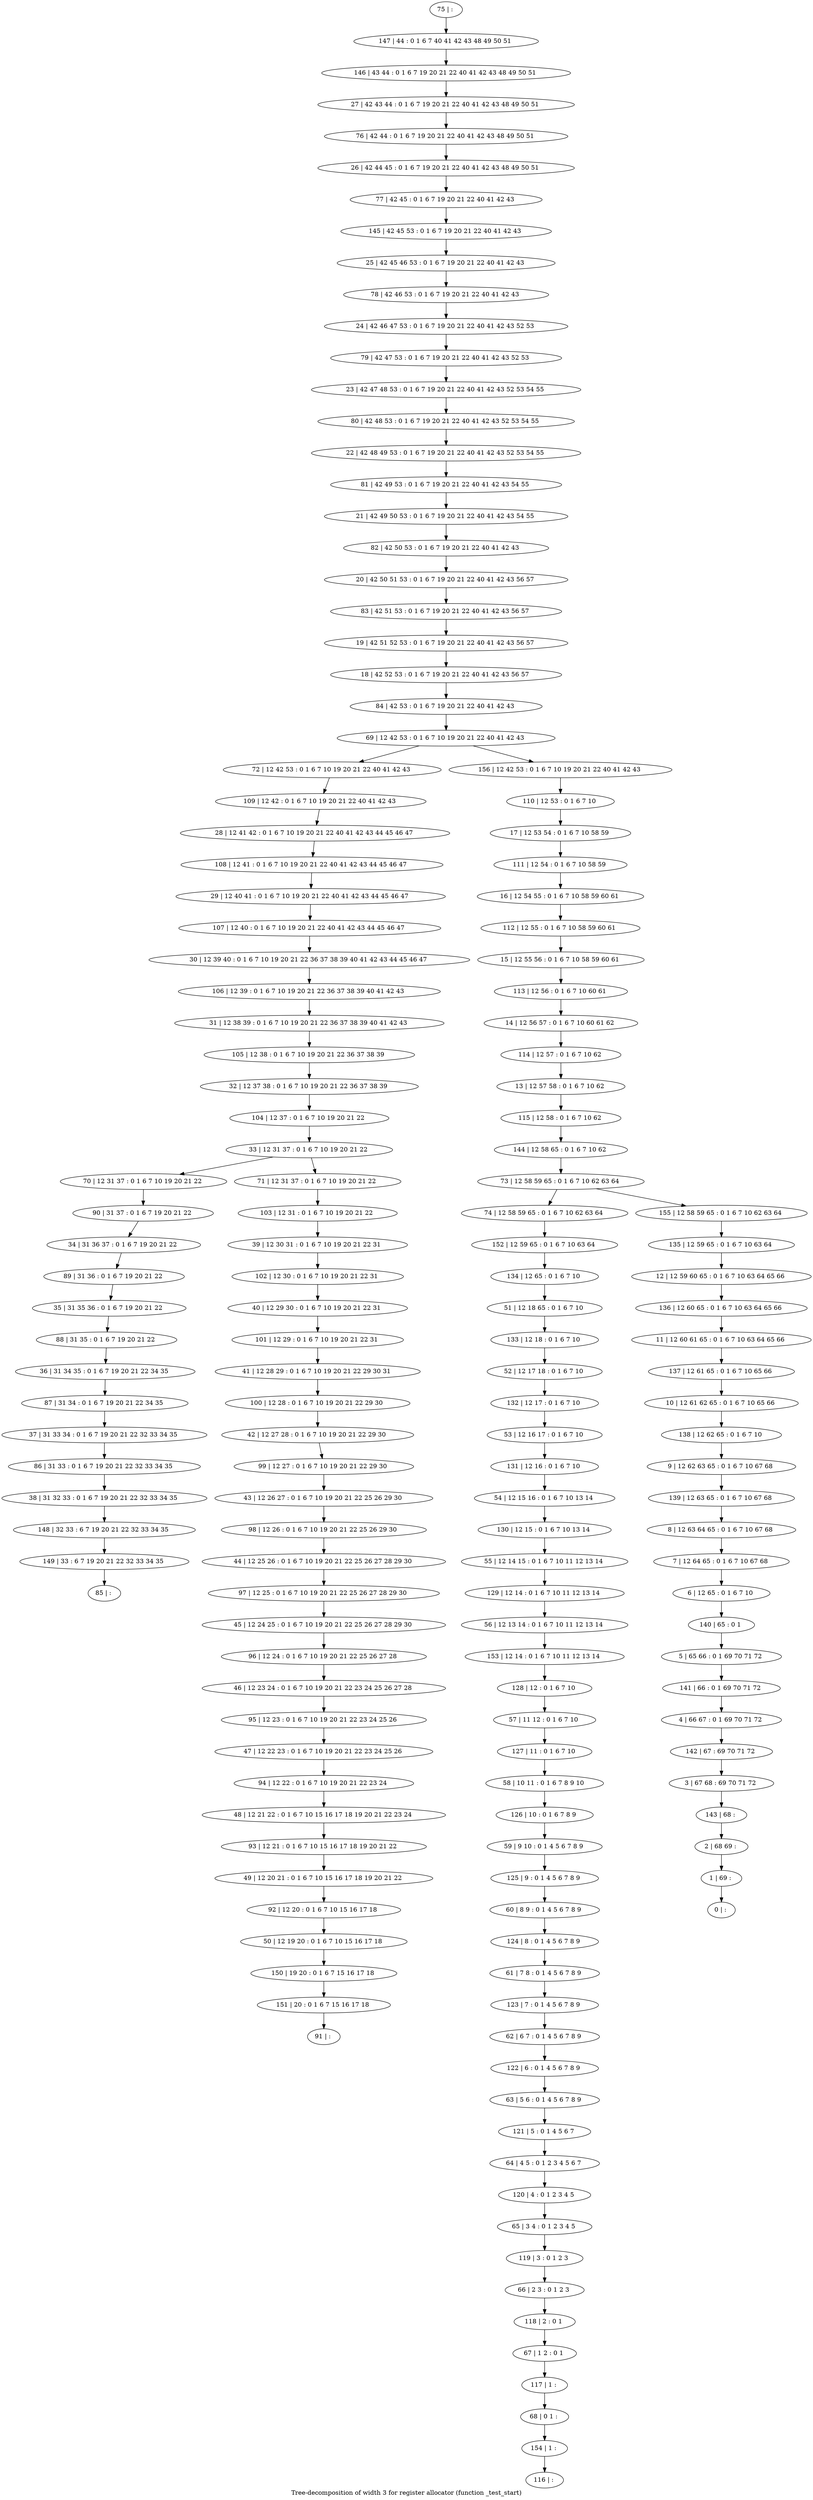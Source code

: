 digraph G {
graph [label="Tree-decomposition of width 3 for register allocator (function _test_start)"]
0[label="0 | : "];
1[label="1 | 69 : "];
2[label="2 | 68 69 : "];
3[label="3 | 67 68 : 69 70 71 72 "];
4[label="4 | 66 67 : 0 1 69 70 71 72 "];
5[label="5 | 65 66 : 0 1 69 70 71 72 "];
6[label="6 | 12 65 : 0 1 6 7 10 "];
7[label="7 | 12 64 65 : 0 1 6 7 10 67 68 "];
8[label="8 | 12 63 64 65 : 0 1 6 7 10 67 68 "];
9[label="9 | 12 62 63 65 : 0 1 6 7 10 67 68 "];
10[label="10 | 12 61 62 65 : 0 1 6 7 10 65 66 "];
11[label="11 | 12 60 61 65 : 0 1 6 7 10 63 64 65 66 "];
12[label="12 | 12 59 60 65 : 0 1 6 7 10 63 64 65 66 "];
13[label="13 | 12 57 58 : 0 1 6 7 10 62 "];
14[label="14 | 12 56 57 : 0 1 6 7 10 60 61 62 "];
15[label="15 | 12 55 56 : 0 1 6 7 10 58 59 60 61 "];
16[label="16 | 12 54 55 : 0 1 6 7 10 58 59 60 61 "];
17[label="17 | 12 53 54 : 0 1 6 7 10 58 59 "];
18[label="18 | 42 52 53 : 0 1 6 7 19 20 21 22 40 41 42 43 56 57 "];
19[label="19 | 42 51 52 53 : 0 1 6 7 19 20 21 22 40 41 42 43 56 57 "];
20[label="20 | 42 50 51 53 : 0 1 6 7 19 20 21 22 40 41 42 43 56 57 "];
21[label="21 | 42 49 50 53 : 0 1 6 7 19 20 21 22 40 41 42 43 54 55 "];
22[label="22 | 42 48 49 53 : 0 1 6 7 19 20 21 22 40 41 42 43 52 53 54 55 "];
23[label="23 | 42 47 48 53 : 0 1 6 7 19 20 21 22 40 41 42 43 52 53 54 55 "];
24[label="24 | 42 46 47 53 : 0 1 6 7 19 20 21 22 40 41 42 43 52 53 "];
25[label="25 | 42 45 46 53 : 0 1 6 7 19 20 21 22 40 41 42 43 "];
26[label="26 | 42 44 45 : 0 1 6 7 19 20 21 22 40 41 42 43 48 49 50 51 "];
27[label="27 | 42 43 44 : 0 1 6 7 19 20 21 22 40 41 42 43 48 49 50 51 "];
28[label="28 | 12 41 42 : 0 1 6 7 10 19 20 21 22 40 41 42 43 44 45 46 47 "];
29[label="29 | 12 40 41 : 0 1 6 7 10 19 20 21 22 40 41 42 43 44 45 46 47 "];
30[label="30 | 12 39 40 : 0 1 6 7 10 19 20 21 22 36 37 38 39 40 41 42 43 44 45 46 47 "];
31[label="31 | 12 38 39 : 0 1 6 7 10 19 20 21 22 36 37 38 39 40 41 42 43 "];
32[label="32 | 12 37 38 : 0 1 6 7 10 19 20 21 22 36 37 38 39 "];
33[label="33 | 12 31 37 : 0 1 6 7 10 19 20 21 22 "];
34[label="34 | 31 36 37 : 0 1 6 7 19 20 21 22 "];
35[label="35 | 31 35 36 : 0 1 6 7 19 20 21 22 "];
36[label="36 | 31 34 35 : 0 1 6 7 19 20 21 22 34 35 "];
37[label="37 | 31 33 34 : 0 1 6 7 19 20 21 22 32 33 34 35 "];
38[label="38 | 31 32 33 : 0 1 6 7 19 20 21 22 32 33 34 35 "];
39[label="39 | 12 30 31 : 0 1 6 7 10 19 20 21 22 31 "];
40[label="40 | 12 29 30 : 0 1 6 7 10 19 20 21 22 31 "];
41[label="41 | 12 28 29 : 0 1 6 7 10 19 20 21 22 29 30 31 "];
42[label="42 | 12 27 28 : 0 1 6 7 10 19 20 21 22 29 30 "];
43[label="43 | 12 26 27 : 0 1 6 7 10 19 20 21 22 25 26 29 30 "];
44[label="44 | 12 25 26 : 0 1 6 7 10 19 20 21 22 25 26 27 28 29 30 "];
45[label="45 | 12 24 25 : 0 1 6 7 10 19 20 21 22 25 26 27 28 29 30 "];
46[label="46 | 12 23 24 : 0 1 6 7 10 19 20 21 22 23 24 25 26 27 28 "];
47[label="47 | 12 22 23 : 0 1 6 7 10 19 20 21 22 23 24 25 26 "];
48[label="48 | 12 21 22 : 0 1 6 7 10 15 16 17 18 19 20 21 22 23 24 "];
49[label="49 | 12 20 21 : 0 1 6 7 10 15 16 17 18 19 20 21 22 "];
50[label="50 | 12 19 20 : 0 1 6 7 10 15 16 17 18 "];
51[label="51 | 12 18 65 : 0 1 6 7 10 "];
52[label="52 | 12 17 18 : 0 1 6 7 10 "];
53[label="53 | 12 16 17 : 0 1 6 7 10 "];
54[label="54 | 12 15 16 : 0 1 6 7 10 13 14 "];
55[label="55 | 12 14 15 : 0 1 6 7 10 11 12 13 14 "];
56[label="56 | 12 13 14 : 0 1 6 7 10 11 12 13 14 "];
57[label="57 | 11 12 : 0 1 6 7 10 "];
58[label="58 | 10 11 : 0 1 6 7 8 9 10 "];
59[label="59 | 9 10 : 0 1 4 5 6 7 8 9 "];
60[label="60 | 8 9 : 0 1 4 5 6 7 8 9 "];
61[label="61 | 7 8 : 0 1 4 5 6 7 8 9 "];
62[label="62 | 6 7 : 0 1 4 5 6 7 8 9 "];
63[label="63 | 5 6 : 0 1 4 5 6 7 8 9 "];
64[label="64 | 4 5 : 0 1 2 3 4 5 6 7 "];
65[label="65 | 3 4 : 0 1 2 3 4 5 "];
66[label="66 | 2 3 : 0 1 2 3 "];
67[label="67 | 1 2 : 0 1 "];
68[label="68 | 0 1 : "];
69[label="69 | 12 42 53 : 0 1 6 7 10 19 20 21 22 40 41 42 43 "];
70[label="70 | 12 31 37 : 0 1 6 7 10 19 20 21 22 "];
71[label="71 | 12 31 37 : 0 1 6 7 10 19 20 21 22 "];
72[label="72 | 12 42 53 : 0 1 6 7 10 19 20 21 22 40 41 42 43 "];
73[label="73 | 12 58 59 65 : 0 1 6 7 10 62 63 64 "];
74[label="74 | 12 58 59 65 : 0 1 6 7 10 62 63 64 "];
75[label="75 | : "];
76[label="76 | 42 44 : 0 1 6 7 19 20 21 22 40 41 42 43 48 49 50 51 "];
77[label="77 | 42 45 : 0 1 6 7 19 20 21 22 40 41 42 43 "];
78[label="78 | 42 46 53 : 0 1 6 7 19 20 21 22 40 41 42 43 "];
79[label="79 | 42 47 53 : 0 1 6 7 19 20 21 22 40 41 42 43 52 53 "];
80[label="80 | 42 48 53 : 0 1 6 7 19 20 21 22 40 41 42 43 52 53 54 55 "];
81[label="81 | 42 49 53 : 0 1 6 7 19 20 21 22 40 41 42 43 54 55 "];
82[label="82 | 42 50 53 : 0 1 6 7 19 20 21 22 40 41 42 43 "];
83[label="83 | 42 51 53 : 0 1 6 7 19 20 21 22 40 41 42 43 56 57 "];
84[label="84 | 42 53 : 0 1 6 7 19 20 21 22 40 41 42 43 "];
85[label="85 | : "];
86[label="86 | 31 33 : 0 1 6 7 19 20 21 22 32 33 34 35 "];
87[label="87 | 31 34 : 0 1 6 7 19 20 21 22 34 35 "];
88[label="88 | 31 35 : 0 1 6 7 19 20 21 22 "];
89[label="89 | 31 36 : 0 1 6 7 19 20 21 22 "];
90[label="90 | 31 37 : 0 1 6 7 19 20 21 22 "];
91[label="91 | : "];
92[label="92 | 12 20 : 0 1 6 7 10 15 16 17 18 "];
93[label="93 | 12 21 : 0 1 6 7 10 15 16 17 18 19 20 21 22 "];
94[label="94 | 12 22 : 0 1 6 7 10 19 20 21 22 23 24 "];
95[label="95 | 12 23 : 0 1 6 7 10 19 20 21 22 23 24 25 26 "];
96[label="96 | 12 24 : 0 1 6 7 10 19 20 21 22 25 26 27 28 "];
97[label="97 | 12 25 : 0 1 6 7 10 19 20 21 22 25 26 27 28 29 30 "];
98[label="98 | 12 26 : 0 1 6 7 10 19 20 21 22 25 26 29 30 "];
99[label="99 | 12 27 : 0 1 6 7 10 19 20 21 22 29 30 "];
100[label="100 | 12 28 : 0 1 6 7 10 19 20 21 22 29 30 "];
101[label="101 | 12 29 : 0 1 6 7 10 19 20 21 22 31 "];
102[label="102 | 12 30 : 0 1 6 7 10 19 20 21 22 31 "];
103[label="103 | 12 31 : 0 1 6 7 10 19 20 21 22 "];
104[label="104 | 12 37 : 0 1 6 7 10 19 20 21 22 "];
105[label="105 | 12 38 : 0 1 6 7 10 19 20 21 22 36 37 38 39 "];
106[label="106 | 12 39 : 0 1 6 7 10 19 20 21 22 36 37 38 39 40 41 42 43 "];
107[label="107 | 12 40 : 0 1 6 7 10 19 20 21 22 40 41 42 43 44 45 46 47 "];
108[label="108 | 12 41 : 0 1 6 7 10 19 20 21 22 40 41 42 43 44 45 46 47 "];
109[label="109 | 12 42 : 0 1 6 7 10 19 20 21 22 40 41 42 43 "];
110[label="110 | 12 53 : 0 1 6 7 10 "];
111[label="111 | 12 54 : 0 1 6 7 10 58 59 "];
112[label="112 | 12 55 : 0 1 6 7 10 58 59 60 61 "];
113[label="113 | 12 56 : 0 1 6 7 10 60 61 "];
114[label="114 | 12 57 : 0 1 6 7 10 62 "];
115[label="115 | 12 58 : 0 1 6 7 10 62 "];
116[label="116 | : "];
117[label="117 | 1 : "];
118[label="118 | 2 : 0 1 "];
119[label="119 | 3 : 0 1 2 3 "];
120[label="120 | 4 : 0 1 2 3 4 5 "];
121[label="121 | 5 : 0 1 4 5 6 7 "];
122[label="122 | 6 : 0 1 4 5 6 7 8 9 "];
123[label="123 | 7 : 0 1 4 5 6 7 8 9 "];
124[label="124 | 8 : 0 1 4 5 6 7 8 9 "];
125[label="125 | 9 : 0 1 4 5 6 7 8 9 "];
126[label="126 | 10 : 0 1 6 7 8 9 "];
127[label="127 | 11 : 0 1 6 7 10 "];
128[label="128 | 12 : 0 1 6 7 10 "];
129[label="129 | 12 14 : 0 1 6 7 10 11 12 13 14 "];
130[label="130 | 12 15 : 0 1 6 7 10 13 14 "];
131[label="131 | 12 16 : 0 1 6 7 10 "];
132[label="132 | 12 17 : 0 1 6 7 10 "];
133[label="133 | 12 18 : 0 1 6 7 10 "];
134[label="134 | 12 65 : 0 1 6 7 10 "];
135[label="135 | 12 59 65 : 0 1 6 7 10 63 64 "];
136[label="136 | 12 60 65 : 0 1 6 7 10 63 64 65 66 "];
137[label="137 | 12 61 65 : 0 1 6 7 10 65 66 "];
138[label="138 | 12 62 65 : 0 1 6 7 10 "];
139[label="139 | 12 63 65 : 0 1 6 7 10 67 68 "];
140[label="140 | 65 : 0 1 "];
141[label="141 | 66 : 0 1 69 70 71 72 "];
142[label="142 | 67 : 69 70 71 72 "];
143[label="143 | 68 : "];
144[label="144 | 12 58 65 : 0 1 6 7 10 62 "];
145[label="145 | 42 45 53 : 0 1 6 7 19 20 21 22 40 41 42 43 "];
146[label="146 | 43 44 : 0 1 6 7 19 20 21 22 40 41 42 43 48 49 50 51 "];
147[label="147 | 44 : 0 1 6 7 40 41 42 43 48 49 50 51 "];
148[label="148 | 32 33 : 6 7 19 20 21 22 32 33 34 35 "];
149[label="149 | 33 : 6 7 19 20 21 22 32 33 34 35 "];
150[label="150 | 19 20 : 0 1 6 7 15 16 17 18 "];
151[label="151 | 20 : 0 1 6 7 15 16 17 18 "];
152[label="152 | 12 59 65 : 0 1 6 7 10 63 64 "];
153[label="153 | 12 14 : 0 1 6 7 10 11 12 13 14 "];
154[label="154 | 1 : "];
155[label="155 | 12 58 59 65 : 0 1 6 7 10 62 63 64 "];
156[label="156 | 12 42 53 : 0 1 6 7 10 19 20 21 22 40 41 42 43 "];
33->70 ;
33->71 ;
86->38 ;
37->86 ;
87->37 ;
36->87 ;
88->36 ;
35->88 ;
89->35 ;
34->89 ;
90->34 ;
70->90 ;
92->50 ;
49->92 ;
93->49 ;
48->93 ;
94->48 ;
47->94 ;
95->47 ;
46->95 ;
96->46 ;
45->96 ;
97->45 ;
44->97 ;
98->44 ;
43->98 ;
99->43 ;
42->99 ;
100->42 ;
41->100 ;
101->41 ;
40->101 ;
102->40 ;
39->102 ;
103->39 ;
71->103 ;
104->33 ;
32->104 ;
105->32 ;
31->105 ;
106->31 ;
30->106 ;
107->30 ;
29->107 ;
108->29 ;
28->108 ;
109->28 ;
72->109 ;
117->68 ;
67->117 ;
118->67 ;
66->118 ;
119->66 ;
65->119 ;
120->65 ;
64->120 ;
121->64 ;
63->121 ;
122->63 ;
62->122 ;
123->62 ;
61->123 ;
124->61 ;
60->124 ;
125->60 ;
59->125 ;
126->59 ;
58->126 ;
127->58 ;
57->127 ;
128->57 ;
129->56 ;
55->129 ;
130->55 ;
54->130 ;
131->54 ;
53->131 ;
132->53 ;
52->132 ;
133->52 ;
51->133 ;
134->51 ;
38->148 ;
149->85 ;
148->149 ;
50->150 ;
151->91 ;
150->151 ;
152->134 ;
74->152 ;
153->128 ;
56->153 ;
154->116 ;
68->154 ;
75->147 ;
147->146 ;
146->27 ;
27->76 ;
76->26 ;
26->77 ;
77->145 ;
145->25 ;
25->78 ;
78->24 ;
24->79 ;
79->23 ;
23->80 ;
80->22 ;
22->81 ;
81->21 ;
21->82 ;
82->20 ;
20->83 ;
83->19 ;
19->18 ;
18->84 ;
84->69 ;
110->17 ;
17->111 ;
111->16 ;
16->112 ;
112->15 ;
15->113 ;
113->14 ;
14->114 ;
114->13 ;
13->115 ;
115->144 ;
144->73 ;
135->12 ;
12->136 ;
136->11 ;
11->137 ;
137->10 ;
10->138 ;
138->9 ;
9->139 ;
139->8 ;
8->7 ;
7->6 ;
6->140 ;
140->5 ;
5->141 ;
141->4 ;
4->142 ;
142->3 ;
3->143 ;
143->2 ;
2->1 ;
1->0 ;
155->135 ;
156->110 ;
73->74 ;
73->155 ;
69->72 ;
69->156 ;
}
